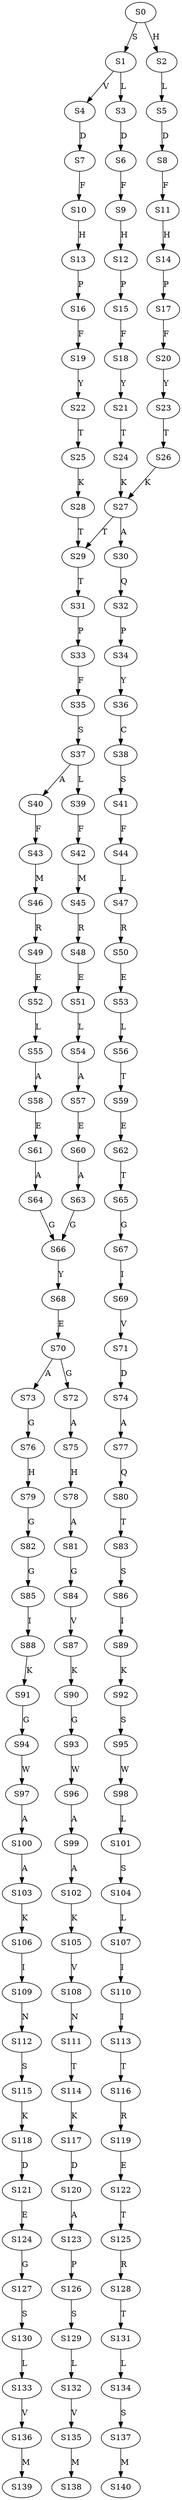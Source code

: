 strict digraph  {
	S0 -> S1 [ label = S ];
	S0 -> S2 [ label = H ];
	S1 -> S3 [ label = L ];
	S1 -> S4 [ label = V ];
	S2 -> S5 [ label = L ];
	S3 -> S6 [ label = D ];
	S4 -> S7 [ label = D ];
	S5 -> S8 [ label = D ];
	S6 -> S9 [ label = F ];
	S7 -> S10 [ label = F ];
	S8 -> S11 [ label = F ];
	S9 -> S12 [ label = H ];
	S10 -> S13 [ label = H ];
	S11 -> S14 [ label = H ];
	S12 -> S15 [ label = P ];
	S13 -> S16 [ label = P ];
	S14 -> S17 [ label = P ];
	S15 -> S18 [ label = F ];
	S16 -> S19 [ label = F ];
	S17 -> S20 [ label = F ];
	S18 -> S21 [ label = Y ];
	S19 -> S22 [ label = Y ];
	S20 -> S23 [ label = Y ];
	S21 -> S24 [ label = T ];
	S22 -> S25 [ label = T ];
	S23 -> S26 [ label = T ];
	S24 -> S27 [ label = K ];
	S25 -> S28 [ label = K ];
	S26 -> S27 [ label = K ];
	S27 -> S29 [ label = T ];
	S27 -> S30 [ label = A ];
	S28 -> S29 [ label = T ];
	S29 -> S31 [ label = T ];
	S30 -> S32 [ label = Q ];
	S31 -> S33 [ label = P ];
	S32 -> S34 [ label = P ];
	S33 -> S35 [ label = F ];
	S34 -> S36 [ label = Y ];
	S35 -> S37 [ label = S ];
	S36 -> S38 [ label = C ];
	S37 -> S39 [ label = L ];
	S37 -> S40 [ label = A ];
	S38 -> S41 [ label = S ];
	S39 -> S42 [ label = F ];
	S40 -> S43 [ label = F ];
	S41 -> S44 [ label = F ];
	S42 -> S45 [ label = M ];
	S43 -> S46 [ label = M ];
	S44 -> S47 [ label = L ];
	S45 -> S48 [ label = R ];
	S46 -> S49 [ label = R ];
	S47 -> S50 [ label = R ];
	S48 -> S51 [ label = E ];
	S49 -> S52 [ label = E ];
	S50 -> S53 [ label = E ];
	S51 -> S54 [ label = L ];
	S52 -> S55 [ label = L ];
	S53 -> S56 [ label = L ];
	S54 -> S57 [ label = A ];
	S55 -> S58 [ label = A ];
	S56 -> S59 [ label = T ];
	S57 -> S60 [ label = E ];
	S58 -> S61 [ label = E ];
	S59 -> S62 [ label = E ];
	S60 -> S63 [ label = A ];
	S61 -> S64 [ label = A ];
	S62 -> S65 [ label = T ];
	S63 -> S66 [ label = G ];
	S64 -> S66 [ label = G ];
	S65 -> S67 [ label = G ];
	S66 -> S68 [ label = Y ];
	S67 -> S69 [ label = I ];
	S68 -> S70 [ label = E ];
	S69 -> S71 [ label = V ];
	S70 -> S72 [ label = G ];
	S70 -> S73 [ label = A ];
	S71 -> S74 [ label = D ];
	S72 -> S75 [ label = A ];
	S73 -> S76 [ label = G ];
	S74 -> S77 [ label = A ];
	S75 -> S78 [ label = H ];
	S76 -> S79 [ label = H ];
	S77 -> S80 [ label = Q ];
	S78 -> S81 [ label = A ];
	S79 -> S82 [ label = G ];
	S80 -> S83 [ label = T ];
	S81 -> S84 [ label = G ];
	S82 -> S85 [ label = G ];
	S83 -> S86 [ label = S ];
	S84 -> S87 [ label = V ];
	S85 -> S88 [ label = I ];
	S86 -> S89 [ label = I ];
	S87 -> S90 [ label = K ];
	S88 -> S91 [ label = K ];
	S89 -> S92 [ label = K ];
	S90 -> S93 [ label = G ];
	S91 -> S94 [ label = G ];
	S92 -> S95 [ label = S ];
	S93 -> S96 [ label = W ];
	S94 -> S97 [ label = W ];
	S95 -> S98 [ label = W ];
	S96 -> S99 [ label = A ];
	S97 -> S100 [ label = A ];
	S98 -> S101 [ label = L ];
	S99 -> S102 [ label = A ];
	S100 -> S103 [ label = A ];
	S101 -> S104 [ label = S ];
	S102 -> S105 [ label = K ];
	S103 -> S106 [ label = K ];
	S104 -> S107 [ label = L ];
	S105 -> S108 [ label = V ];
	S106 -> S109 [ label = I ];
	S107 -> S110 [ label = I ];
	S108 -> S111 [ label = N ];
	S109 -> S112 [ label = N ];
	S110 -> S113 [ label = I ];
	S111 -> S114 [ label = T ];
	S112 -> S115 [ label = S ];
	S113 -> S116 [ label = T ];
	S114 -> S117 [ label = K ];
	S115 -> S118 [ label = K ];
	S116 -> S119 [ label = R ];
	S117 -> S120 [ label = D ];
	S118 -> S121 [ label = D ];
	S119 -> S122 [ label = E ];
	S120 -> S123 [ label = A ];
	S121 -> S124 [ label = E ];
	S122 -> S125 [ label = T ];
	S123 -> S126 [ label = P ];
	S124 -> S127 [ label = G ];
	S125 -> S128 [ label = R ];
	S126 -> S129 [ label = S ];
	S127 -> S130 [ label = S ];
	S128 -> S131 [ label = T ];
	S129 -> S132 [ label = L ];
	S130 -> S133 [ label = L ];
	S131 -> S134 [ label = L ];
	S132 -> S135 [ label = V ];
	S133 -> S136 [ label = V ];
	S134 -> S137 [ label = S ];
	S135 -> S138 [ label = M ];
	S136 -> S139 [ label = M ];
	S137 -> S140 [ label = M ];
}
